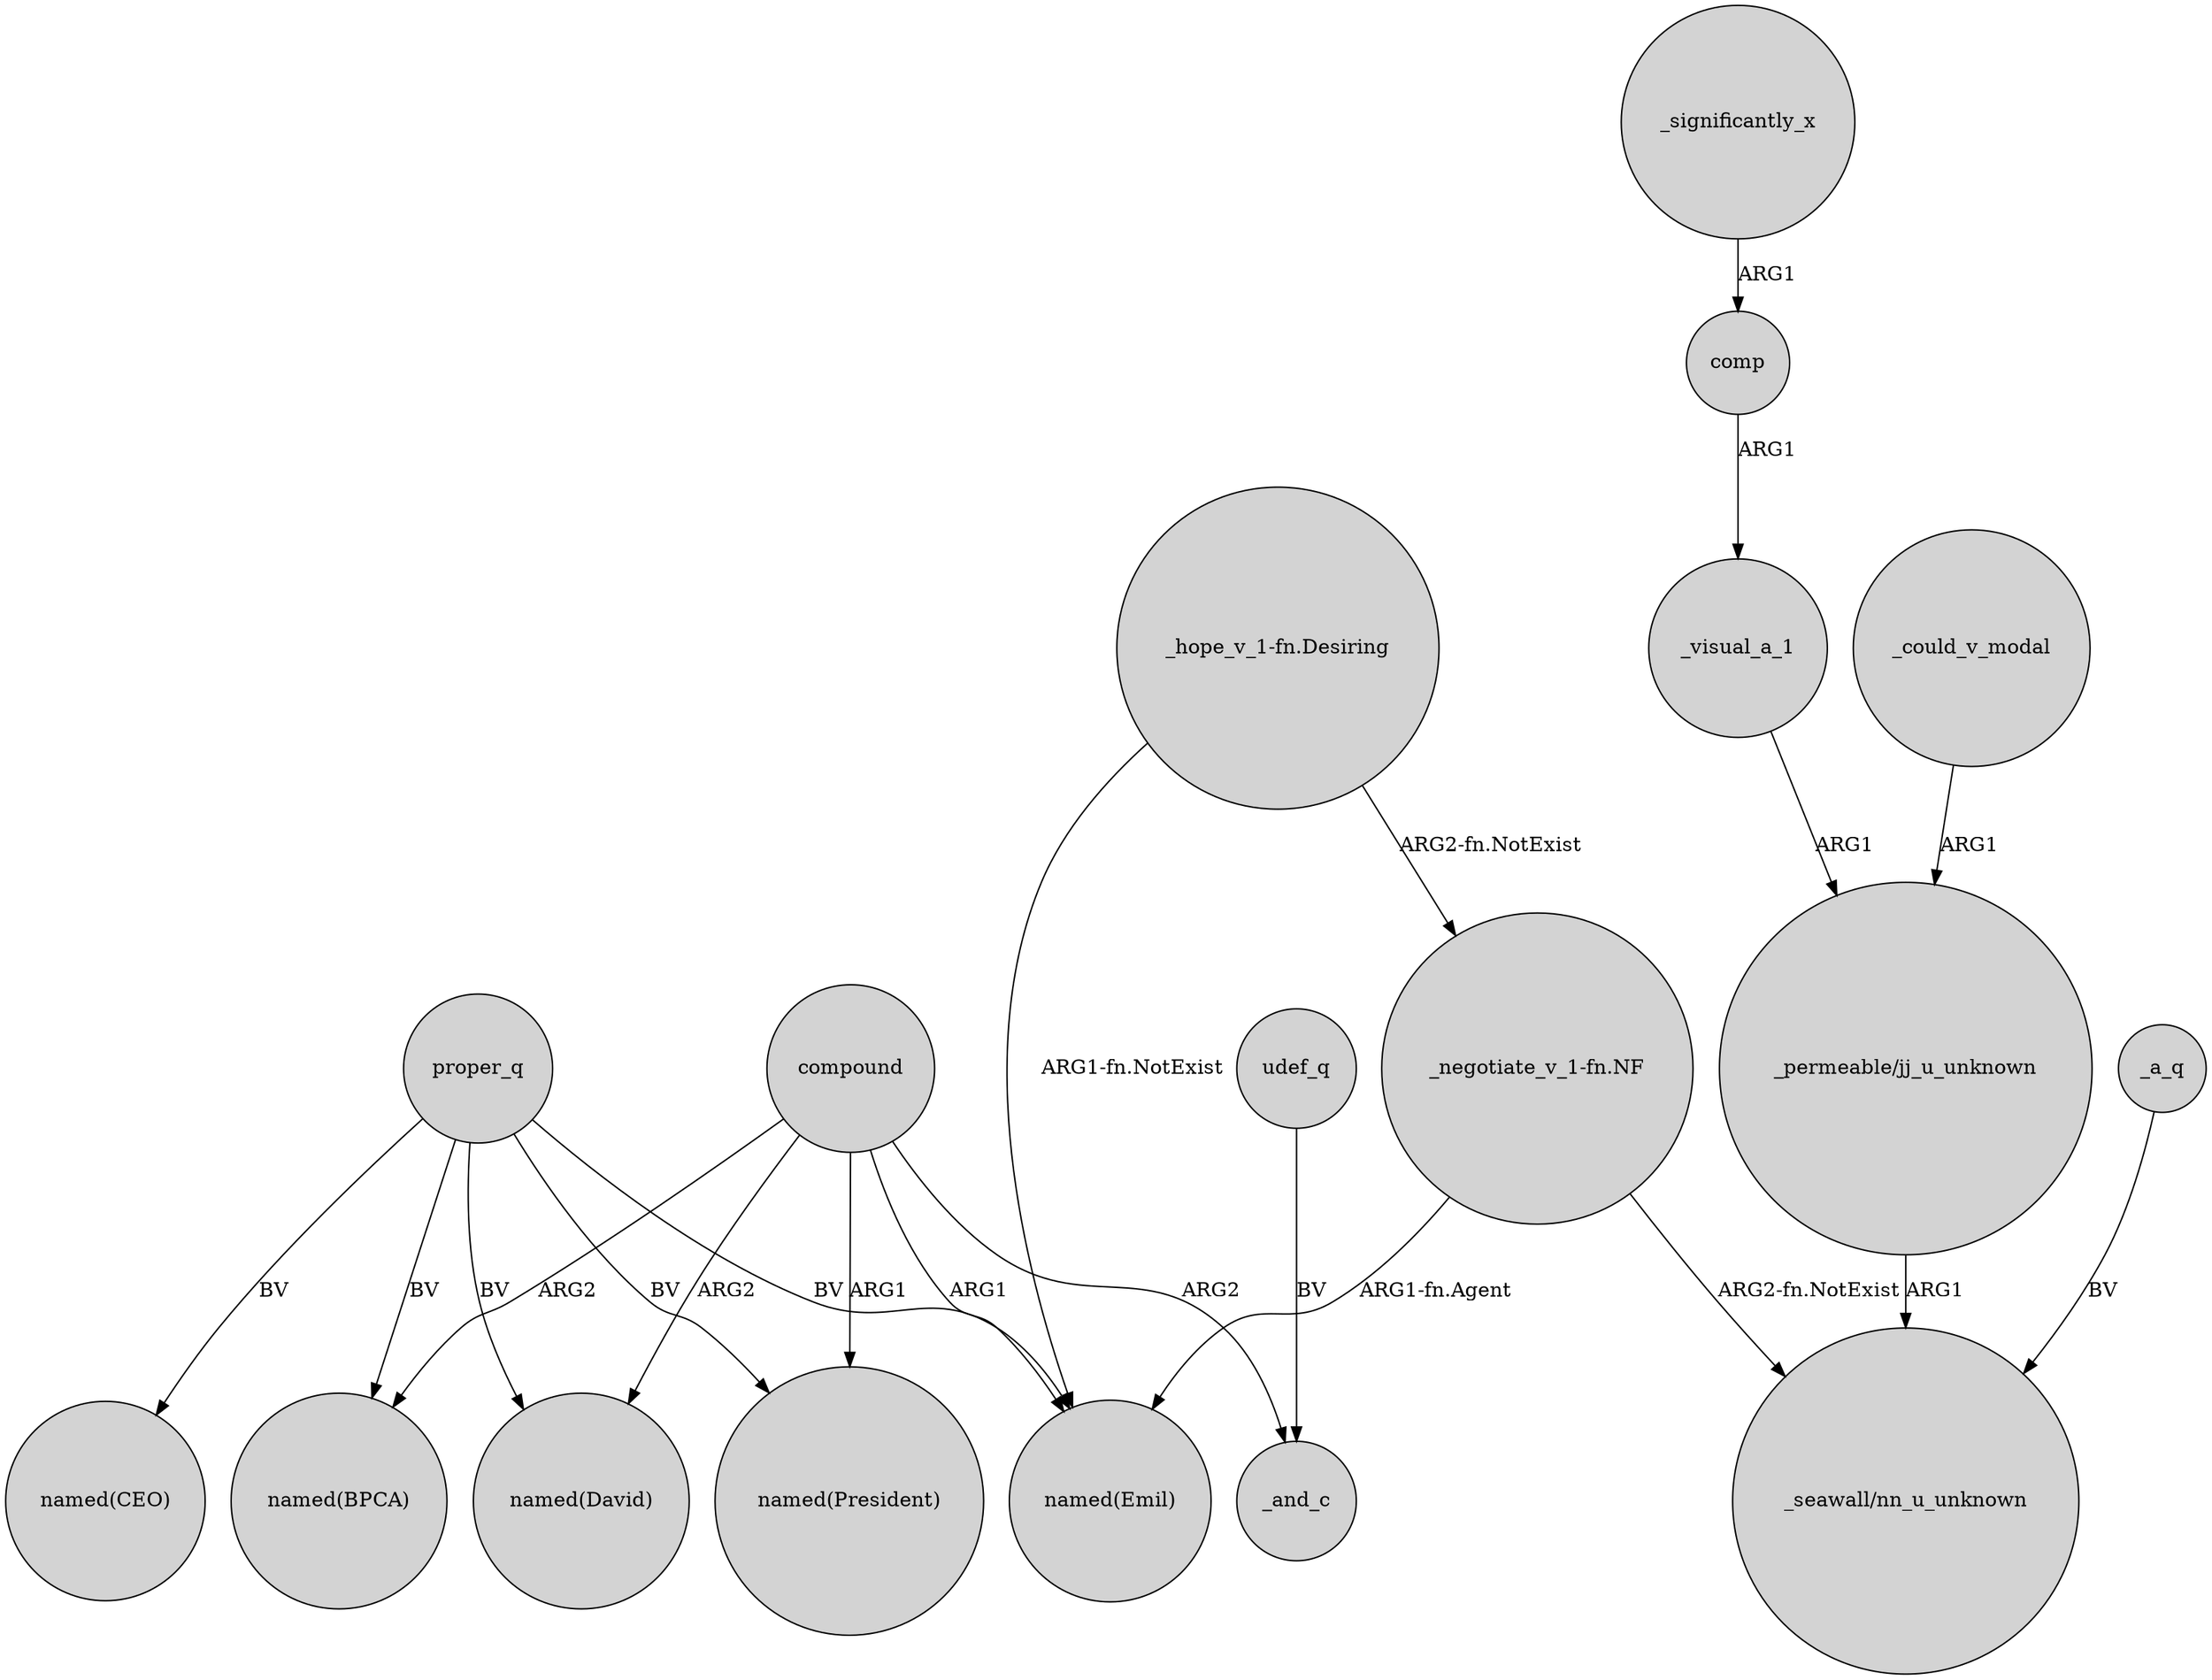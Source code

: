 digraph {
	node [shape=circle style=filled]
	proper_q -> "named(CEO)" [label=BV]
	_visual_a_1 -> "_permeable/jj_u_unknown" [label=ARG1]
	compound -> "named(Emil)" [label=ARG1]
	compound -> "named(BPCA)" [label=ARG2]
	"_negotiate_v_1-fn.NF" -> "named(Emil)" [label="ARG1-fn.Agent"]
	_could_v_modal -> "_permeable/jj_u_unknown" [label=ARG1]
	proper_q -> "named(BPCA)" [label=BV]
	compound -> _and_c [label=ARG2]
	compound -> "named(President)" [label=ARG1]
	"_hope_v_1-fn.Desiring" -> "_negotiate_v_1-fn.NF" [label="ARG2-fn.NotExist"]
	compound -> "named(David)" [label=ARG2]
	_a_q -> "_seawall/nn_u_unknown" [label=BV]
	proper_q -> "named(President)" [label=BV]
	proper_q -> "named(Emil)" [label=BV]
	"_negotiate_v_1-fn.NF" -> "_seawall/nn_u_unknown" [label="ARG2-fn.NotExist"]
	comp -> _visual_a_1 [label=ARG1]
	proper_q -> "named(David)" [label=BV]
	udef_q -> _and_c [label=BV]
	"_permeable/jj_u_unknown" -> "_seawall/nn_u_unknown" [label=ARG1]
	"_hope_v_1-fn.Desiring" -> "named(Emil)" [label="ARG1-fn.NotExist"]
	_significantly_x -> comp [label=ARG1]
}
